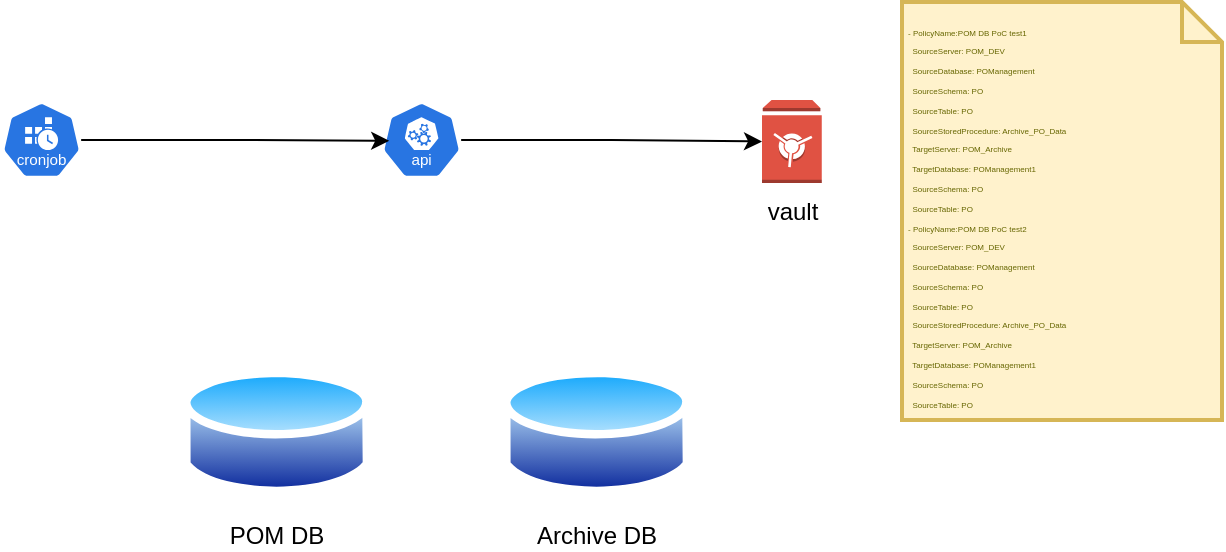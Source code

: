<mxfile version="26.0.16">
  <diagram name="Page-1" id="eNsGda5qm_5_mq_R6bHS">
    <mxGraphModel dx="988" dy="523" grid="1" gridSize="10" guides="1" tooltips="1" connect="1" arrows="1" fold="1" page="1" pageScale="1" pageWidth="827" pageHeight="1169" math="0" shadow="0">
      <root>
        <mxCell id="0" />
        <mxCell id="1" parent="0" />
        <mxCell id="yhK1gvrLa2TBpqXnLQNI-1" value="" style="aspect=fixed;sketch=0;html=1;dashed=0;whitespace=wrap;verticalLabelPosition=bottom;verticalAlign=top;fillColor=#2875E2;strokeColor=#ffffff;points=[[0.005,0.63,0],[0.1,0.2,0],[0.9,0.2,0],[0.5,0,0],[0.995,0.63,0],[0.72,0.99,0],[0.5,1,0],[0.28,0.99,0]];shape=mxgraph.kubernetes.icon2;kubernetesLabel=1;prIcon=cronjob" vertex="1" parent="1">
          <mxGeometry x="120" y="230" width="39.58" height="38" as="geometry" />
        </mxCell>
        <mxCell id="yhK1gvrLa2TBpqXnLQNI-2" value="" style="aspect=fixed;sketch=0;html=1;dashed=0;whitespace=wrap;verticalLabelPosition=bottom;verticalAlign=top;fillColor=#2875E2;strokeColor=#ffffff;points=[[0.005,0.63,0],[0.1,0.2,0],[0.9,0.2,0],[0.5,0,0],[0.995,0.63,0],[0.72,0.99,0],[0.5,1,0],[0.28,0.99,0]];shape=mxgraph.kubernetes.icon2;kubernetesLabel=1;prIcon=api" vertex="1" parent="1">
          <mxGeometry x="310" y="230" width="39.58" height="38" as="geometry" />
        </mxCell>
        <mxCell id="yhK1gvrLa2TBpqXnLQNI-3" value="vault" style="outlineConnect=0;dashed=0;verticalLabelPosition=bottom;verticalAlign=top;align=center;html=1;shape=mxgraph.aws3.vault;fillColor=#E05243;gradientColor=none;" vertex="1" parent="1">
          <mxGeometry x="500" y="229" width="29.88" height="41.5" as="geometry" />
        </mxCell>
        <mxCell id="yhK1gvrLa2TBpqXnLQNI-5" value="POM DB" style="image;aspect=fixed;perimeter=ellipsePerimeter;html=1;align=center;shadow=0;dashed=0;spacingTop=3;image=img/lib/active_directory/database.svg;" vertex="1" parent="1">
          <mxGeometry x="210" y="360" width="94.59" height="70" as="geometry" />
        </mxCell>
        <mxCell id="yhK1gvrLa2TBpqXnLQNI-6" value="Archive DB" style="image;aspect=fixed;perimeter=ellipsePerimeter;html=1;align=center;shadow=0;dashed=0;spacingTop=3;image=img/lib/active_directory/database.svg;" vertex="1" parent="1">
          <mxGeometry x="370" y="360" width="94.59" height="70" as="geometry" />
        </mxCell>
        <mxCell id="yhK1gvrLa2TBpqXnLQNI-7" style="edgeStyle=orthogonalEdgeStyle;rounded=0;orthogonalLoop=1;jettySize=auto;html=1;entryX=0.091;entryY=0.51;entryDx=0;entryDy=0;entryPerimeter=0;" edge="1" parent="1" source="yhK1gvrLa2TBpqXnLQNI-1" target="yhK1gvrLa2TBpqXnLQNI-2">
          <mxGeometry relative="1" as="geometry" />
        </mxCell>
        <mxCell id="yhK1gvrLa2TBpqXnLQNI-8" style="edgeStyle=orthogonalEdgeStyle;rounded=0;orthogonalLoop=1;jettySize=auto;html=1;entryX=0;entryY=0.5;entryDx=0;entryDy=0;entryPerimeter=0;" edge="1" parent="1" source="yhK1gvrLa2TBpqXnLQNI-2" target="yhK1gvrLa2TBpqXnLQNI-3">
          <mxGeometry relative="1" as="geometry">
            <mxPoint x="350" y="250" as="sourcePoint" />
          </mxGeometry>
        </mxCell>
        <mxCell id="yhK1gvrLa2TBpqXnLQNI-9" value="&lt;div style=&quot;line-height: 70%;&quot;&gt;&lt;div&gt;&lt;font style=&quot;font-size: 4px; line-height: 2.8px;&quot;&gt;- PolicyName:POM DB PoC test1&lt;/font&gt;&lt;/div&gt;&lt;div&gt;&lt;font style=&quot;font-size: 4px; line-height: 2.8px;&quot;&gt;&amp;nbsp; SourceServer: POM_DEV&lt;/font&gt;&lt;/div&gt;&lt;div&gt;&lt;font style=&quot;font-size: 4px; line-height: 2.8px;&quot;&gt;&amp;nbsp; SourceDatabase: POManagement&lt;/font&gt;&lt;/div&gt;&lt;div&gt;&lt;font style=&quot;font-size: 4px; line-height: 2.8px;&quot;&gt;&amp;nbsp; SourceSchema: PO&lt;/font&gt;&lt;/div&gt;&lt;div&gt;&lt;font style=&quot;font-size: 4px; line-height: 2.8px;&quot;&gt;&amp;nbsp; SourceTable: PO&lt;/font&gt;&lt;/div&gt;&lt;div&gt;&lt;font style=&quot;font-size: 4px; line-height: 2.8px;&quot;&gt;&amp;nbsp; SourceStoredProcedure: Archive_PO_Data&lt;/font&gt;&lt;/div&gt;&lt;div&gt;&lt;font style=&quot;font-size: 4px; line-height: 2.8px;&quot;&gt;&amp;nbsp; TargetServer: POM_Archive&lt;/font&gt;&lt;/div&gt;&lt;div&gt;&lt;font style=&quot;font-size: 4px; line-height: 2.8px;&quot;&gt;&amp;nbsp; TargetDatabase: POManagement1&lt;/font&gt;&lt;/div&gt;&lt;div&gt;&lt;font style=&quot;font-size: 4px; line-height: 2.8px;&quot;&gt;&amp;nbsp; SourceSchema: PO&lt;/font&gt;&lt;/div&gt;&lt;div&gt;&lt;font style=&quot;font-size: 4px; line-height: 2.8px;&quot;&gt;&amp;nbsp; SourceTable: PO&lt;/font&gt;&lt;/div&gt;&lt;div&gt;&lt;font style=&quot;font-size: 4px; line-height: 2.8px;&quot;&gt;- PolicyName:POM DB PoC test2&lt;/font&gt;&lt;/div&gt;&lt;div&gt;&lt;font style=&quot;font-size: 4px; line-height: 2.8px;&quot;&gt;&amp;nbsp; SourceServer: POM_DEV&lt;/font&gt;&lt;/div&gt;&lt;div&gt;&lt;font style=&quot;font-size: 4px; line-height: 2.8px;&quot;&gt;&amp;nbsp; SourceDatabase: POManagement&lt;/font&gt;&lt;/div&gt;&lt;div&gt;&lt;font style=&quot;font-size: 4px; line-height: 2.8px;&quot;&gt;&amp;nbsp; SourceSchema: PO&lt;/font&gt;&lt;/div&gt;&lt;div&gt;&lt;font style=&quot;font-size: 4px; line-height: 2.8px;&quot;&gt;&amp;nbsp; SourceTable: PO&lt;/font&gt;&lt;/div&gt;&lt;div&gt;&lt;font style=&quot;font-size: 4px; line-height: 2.8px;&quot;&gt;&amp;nbsp; SourceStoredProcedure: Archive_PO_Data&lt;/font&gt;&lt;/div&gt;&lt;div&gt;&lt;font style=&quot;font-size: 4px; line-height: 2.8px;&quot;&gt;&amp;nbsp; TargetServer: POM_Archive&lt;/font&gt;&lt;/div&gt;&lt;div&gt;&lt;font style=&quot;font-size: 4px; line-height: 2.8px;&quot;&gt;&amp;nbsp; TargetDatabase: POManagement1&lt;/font&gt;&lt;/div&gt;&lt;div&gt;&lt;font style=&quot;font-size: 4px; line-height: 2.8px;&quot;&gt;&amp;nbsp; SourceSchema: PO&lt;/font&gt;&lt;/div&gt;&lt;div&gt;&lt;font style=&quot;font-size: 4px; line-height: 2.8px;&quot;&gt;&amp;nbsp; SourceTable: PO&lt;/font&gt;&lt;/div&gt;&lt;/div&gt;" style="shape=note;strokeWidth=2;fontSize=14;size=20;whiteSpace=wrap;html=1;fillColor=#fff2cc;strokeColor=#d6b656;fontColor=#666600;align=left;verticalAlign=middle;spacing=3;labelPosition=center;verticalLabelPosition=middle;" vertex="1" parent="1">
          <mxGeometry x="570" y="180" width="160" height="209" as="geometry" />
        </mxCell>
      </root>
    </mxGraphModel>
  </diagram>
</mxfile>
